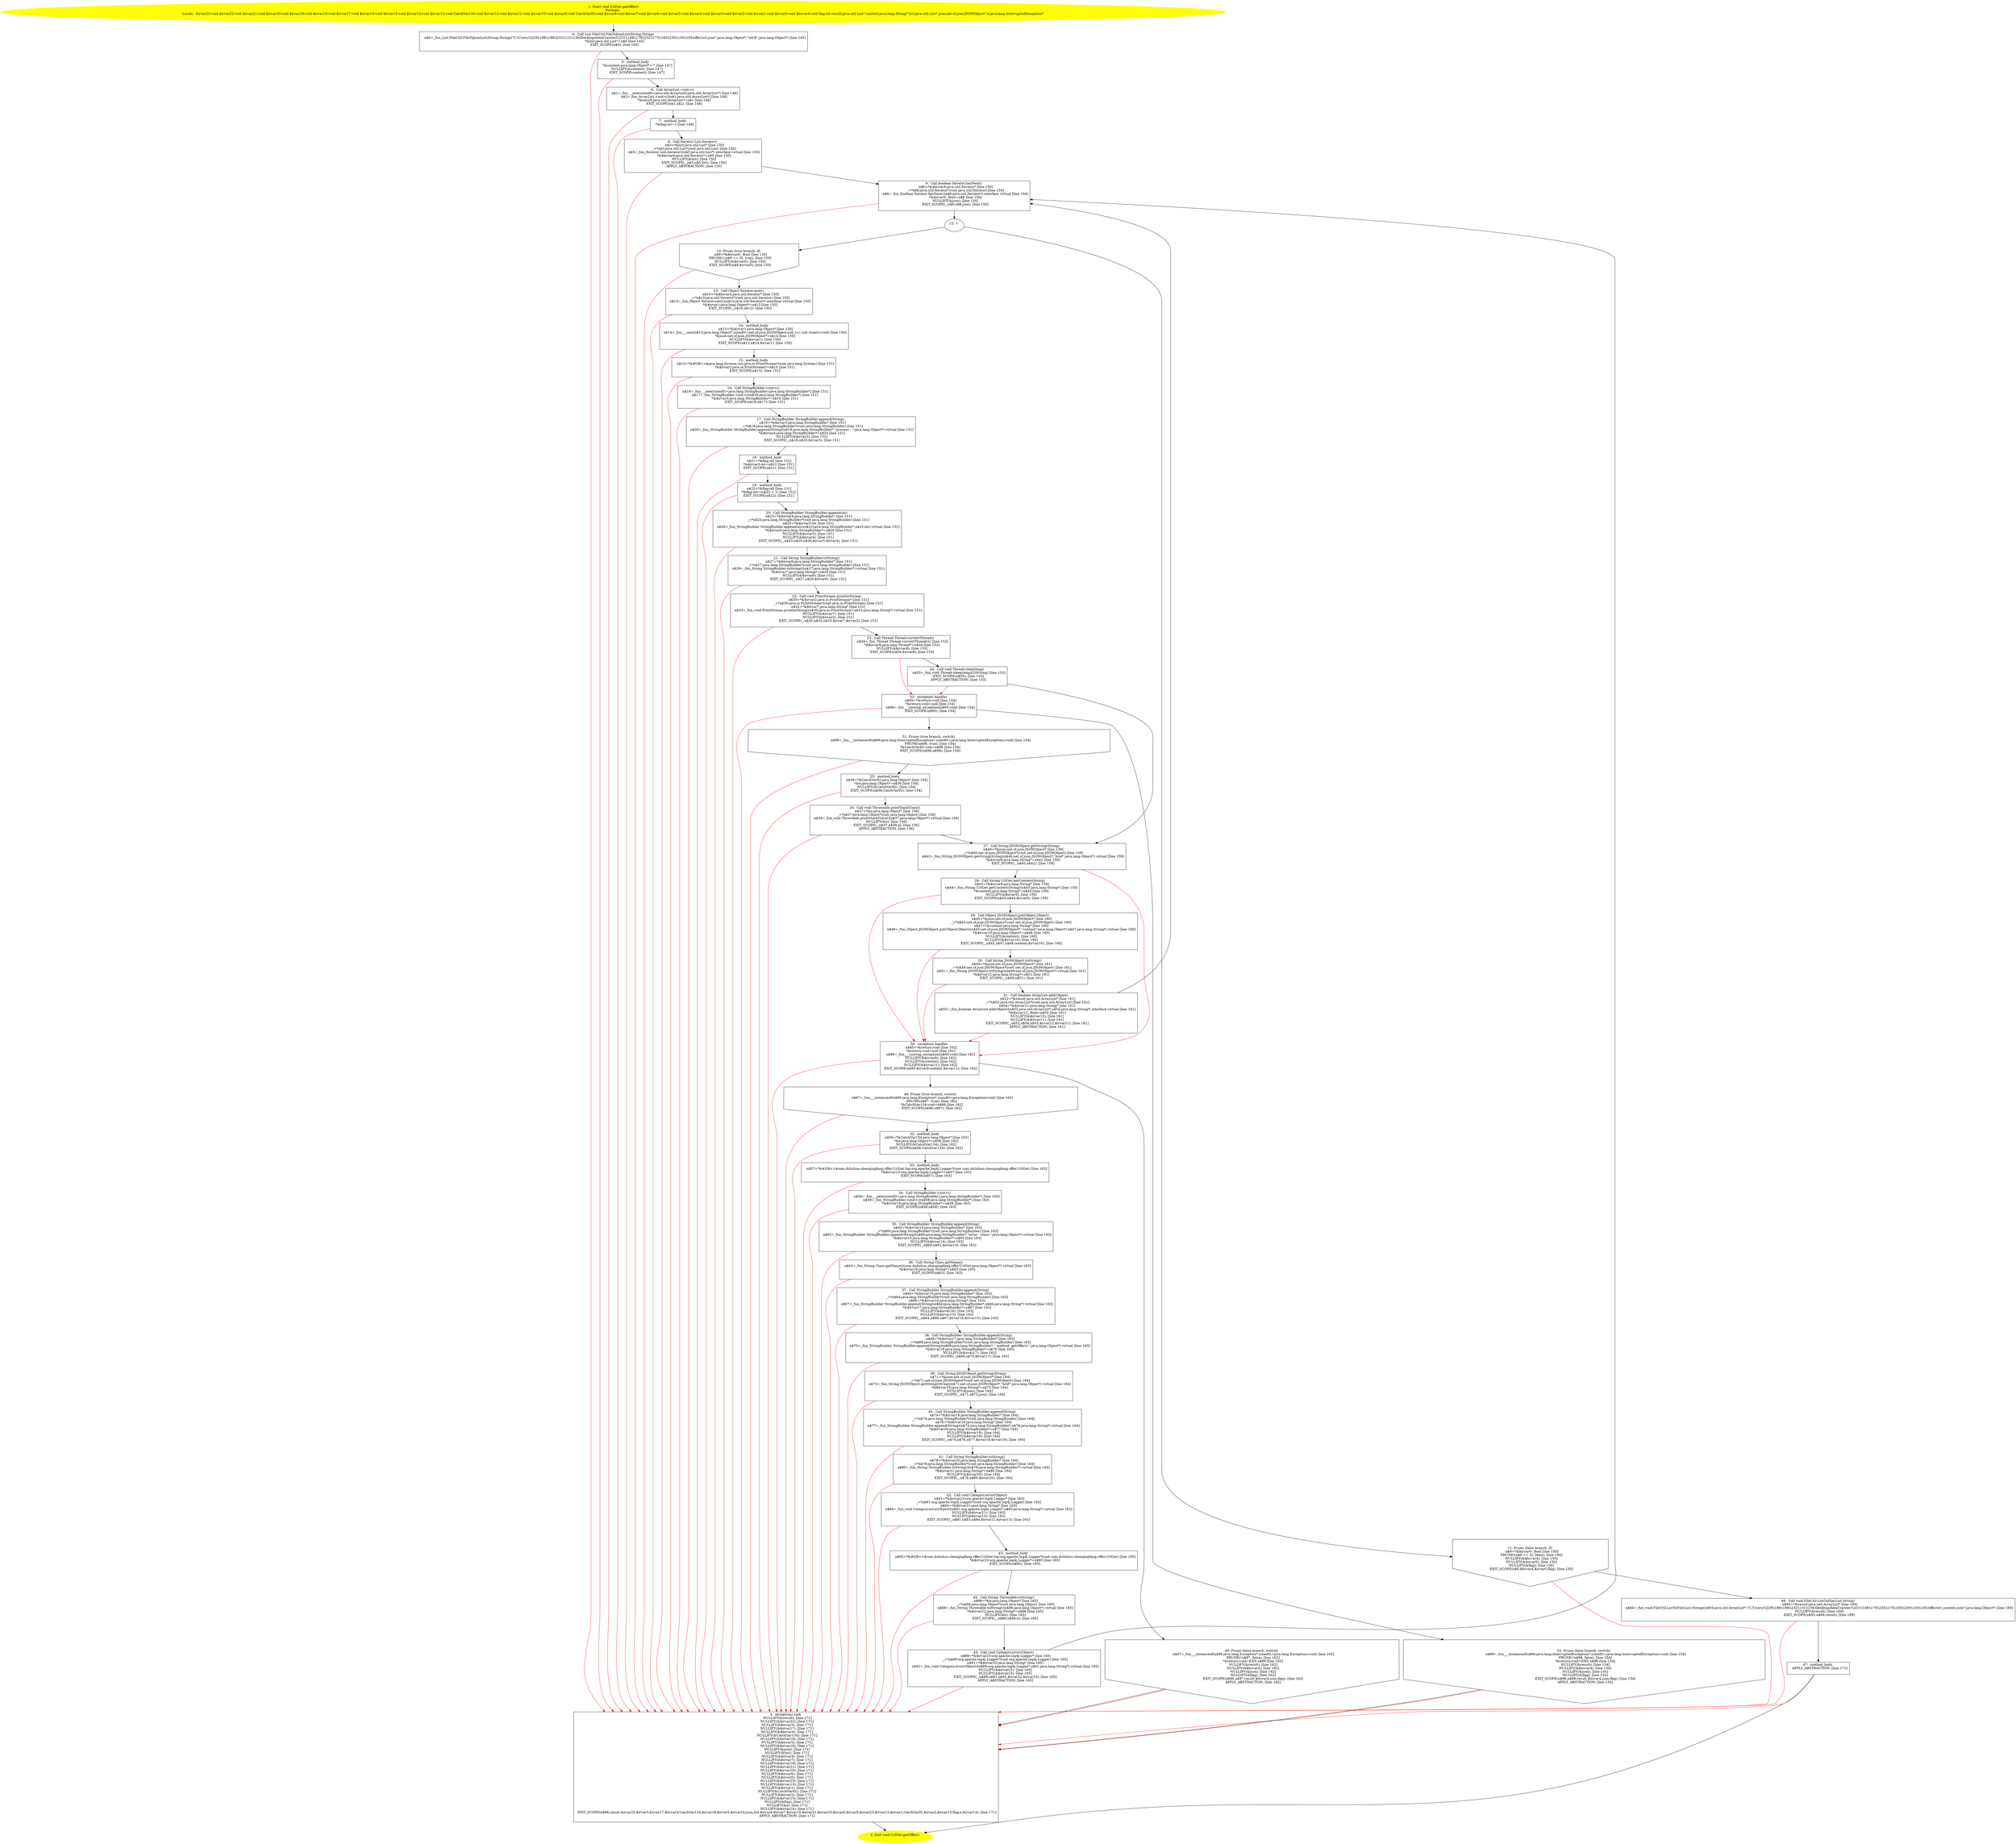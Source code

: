 /* @generated */
digraph cfg {
"com.dulishuo.shenqingfang.offer.UrlGet.getOffer():void.1b450d37883a9ac9b9ad3fd40643fa55_1" [label="1: Start void UrlGet.getOffer()\nFormals: \nLocals:  $irvar23:void $irvar22:void $irvar21:void $irvar20:void $irvar19:void $irvar18:void $irvar17:void $irvar16:void $irvar15:void $irvar14:void $irvar13:void CatchVar134:void $irvar12:void $irvar11:void $irvar10:void $irvar9:void CatchVar92:void $irvar8:void $irvar7:void $irvar6:void $irvar5:void $irvar4:void $irvar3:void $irvar2:void $irvar1:void $irvar0:void $bcvar4:void flag:int result:java.util.List* content:java.lang.String* list:java.util.List* json:net.sf.json.JSONObject* e:java.lang.InterruptedException* \n  " color=yellow style=filled]
	

	 "com.dulishuo.shenqingfang.offer.UrlGet.getOffer():void.1b450d37883a9ac9b9ad3fd40643fa55_1" -> "com.dulishuo.shenqingfang.offer.UrlGet.getOffer():void.1b450d37883a9ac9b9ad3fd40643fa55_4" ;
"com.dulishuo.shenqingfang.offer.UrlGet.getOffer():void.1b450d37883a9ac9b9ad3fd40643fa55_2" [label="2: Exit void UrlGet.getOffer() \n  " color=yellow style=filled]
	

"com.dulishuo.shenqingfang.offer.UrlGet.getOffer():void.1b450d37883a9ac9b9ad3fd40643fa55_3" [label="3:  exceptions sink \n   NULLIFY(&result); [line 171]\n  NULLIFY(&$irvar22); [line 171]\n  NULLIFY(&$irvar3); [line 171]\n  NULLIFY(&$irvar17); [line 171]\n  NULLIFY(&$bcvar4); [line 171]\n  NULLIFY(&CatchVar134); [line 171]\n  NULLIFY(&$irvar18); [line 171]\n  NULLIFY(&$irvar5); [line 171]\n  NULLIFY(&$irvar16); [line 171]\n  NULLIFY(&json); [line 171]\n  NULLIFY(&list); [line 171]\n  NULLIFY(&$irvar4); [line 171]\n  NULLIFY(&$irvar7); [line 171]\n  NULLIFY(&$irvar19); [line 171]\n  NULLIFY(&$irvar21); [line 171]\n  NULLIFY(&$irvar20); [line 171]\n  NULLIFY(&$irvar6); [line 171]\n  NULLIFY(&$irvar0); [line 171]\n  NULLIFY(&$irvar23); [line 171]\n  NULLIFY(&$irvar13); [line 171]\n  NULLIFY(&$irvar1); [line 171]\n  NULLIFY(&CatchVar92); [line 171]\n  NULLIFY(&$irvar2); [line 171]\n  NULLIFY(&$irvar15); [line 171]\n  NULLIFY(&flag); [line 171]\n  NULLIFY(&e); [line 171]\n  NULLIFY(&$irvar14); [line 171]\n  EXIT_SCOPE(n$96,result,$irvar22,$irvar3,$irvar17,$bcvar4,CatchVar134,$irvar18,$irvar5,$irvar16,json,list,$irvar4,$irvar7,$irvar19,$irvar21,$irvar20,$irvar6,$irvar0,$irvar23,$irvar13,$irvar1,CatchVar92,$irvar2,$irvar15,flag,e,$irvar14); [line 171]\n  APPLY_ABSTRACTION; [line 171]\n " shape="box"]
	

	 "com.dulishuo.shenqingfang.offer.UrlGet.getOffer():void.1b450d37883a9ac9b9ad3fd40643fa55_3" -> "com.dulishuo.shenqingfang.offer.UrlGet.getOffer():void.1b450d37883a9ac9b9ad3fd40643fa55_2" ;
"com.dulishuo.shenqingfang.offer.UrlGet.getOffer():void.1b450d37883a9ac9b9ad3fd40643fa55_4" [label="4:  Call List FileUtil.FileToJsonList(String,String) \n   n$0=_fun_List FileUtil.FileToJsonList(String,String)(\"C:/Users/\\\\229\\\\188\\\\186\\\\232\\\\131\\\\156/Desktop/dataCrawler/\\\\231\\\\148\\\\179\\\\232\\\\175\\\\183\\\\230\\\\150\\\\185/offer/url.json\":java.lang.Object*,\"utf-8\":java.lang.Object*) [line 145]\n  *&list:java.util.List*=n$0 [line 145]\n  EXIT_SCOPE(n$0); [line 145]\n " shape="box"]
	

	 "com.dulishuo.shenqingfang.offer.UrlGet.getOffer():void.1b450d37883a9ac9b9ad3fd40643fa55_4" -> "com.dulishuo.shenqingfang.offer.UrlGet.getOffer():void.1b450d37883a9ac9b9ad3fd40643fa55_5" ;
	 "com.dulishuo.shenqingfang.offer.UrlGet.getOffer():void.1b450d37883a9ac9b9ad3fd40643fa55_4" -> "com.dulishuo.shenqingfang.offer.UrlGet.getOffer():void.1b450d37883a9ac9b9ad3fd40643fa55_3" [color="red" ];
"com.dulishuo.shenqingfang.offer.UrlGet.getOffer():void.1b450d37883a9ac9b9ad3fd40643fa55_5" [label="5:  method_body \n   *&content:java.lang.Object*=\"\" [line 147]\n  NULLIFY(&content); [line 147]\n  EXIT_SCOPE(content); [line 147]\n " shape="box"]
	

	 "com.dulishuo.shenqingfang.offer.UrlGet.getOffer():void.1b450d37883a9ac9b9ad3fd40643fa55_5" -> "com.dulishuo.shenqingfang.offer.UrlGet.getOffer():void.1b450d37883a9ac9b9ad3fd40643fa55_6" ;
	 "com.dulishuo.shenqingfang.offer.UrlGet.getOffer():void.1b450d37883a9ac9b9ad3fd40643fa55_5" -> "com.dulishuo.shenqingfang.offer.UrlGet.getOffer():void.1b450d37883a9ac9b9ad3fd40643fa55_3" [color="red" ];
"com.dulishuo.shenqingfang.offer.UrlGet.getOffer():void.1b450d37883a9ac9b9ad3fd40643fa55_6" [label="6:  Call ArrayList.<init>() \n   n$1=_fun___new(sizeof(t=java.util.ArrayList):java.util.ArrayList*) [line 148]\n  n$2=_fun_ArrayList.<init>()(n$1:java.util.ArrayList*) [line 148]\n  *&result:java.util.ArrayList*=n$1 [line 148]\n  EXIT_SCOPE(n$1,n$2); [line 148]\n " shape="box"]
	

	 "com.dulishuo.shenqingfang.offer.UrlGet.getOffer():void.1b450d37883a9ac9b9ad3fd40643fa55_6" -> "com.dulishuo.shenqingfang.offer.UrlGet.getOffer():void.1b450d37883a9ac9b9ad3fd40643fa55_7" ;
	 "com.dulishuo.shenqingfang.offer.UrlGet.getOffer():void.1b450d37883a9ac9b9ad3fd40643fa55_6" -> "com.dulishuo.shenqingfang.offer.UrlGet.getOffer():void.1b450d37883a9ac9b9ad3fd40643fa55_3" [color="red" ];
"com.dulishuo.shenqingfang.offer.UrlGet.getOffer():void.1b450d37883a9ac9b9ad3fd40643fa55_7" [label="7:  method_body \n   *&flag:int=1 [line 149]\n " shape="box"]
	

	 "com.dulishuo.shenqingfang.offer.UrlGet.getOffer():void.1b450d37883a9ac9b9ad3fd40643fa55_7" -> "com.dulishuo.shenqingfang.offer.UrlGet.getOffer():void.1b450d37883a9ac9b9ad3fd40643fa55_8" ;
	 "com.dulishuo.shenqingfang.offer.UrlGet.getOffer():void.1b450d37883a9ac9b9ad3fd40643fa55_7" -> "com.dulishuo.shenqingfang.offer.UrlGet.getOffer():void.1b450d37883a9ac9b9ad3fd40643fa55_3" [color="red" ];
"com.dulishuo.shenqingfang.offer.UrlGet.getOffer():void.1b450d37883a9ac9b9ad3fd40643fa55_8" [label="8:  Call Iterator List.iterator() \n   n$3=*&list:java.util.List* [line 150]\n  _=*n$3:java.util.List*(root java.util.List) [line 150]\n  n$5=_fun_Iterator List.iterator()(n$3:java.util.List*) interface virtual [line 150]\n  *&$bcvar4:java.util.Iterator*=n$5 [line 150]\n  NULLIFY(&list); [line 150]\n  EXIT_SCOPE(_,n$3,n$5,list); [line 150]\n  APPLY_ABSTRACTION; [line 150]\n " shape="box"]
	

	 "com.dulishuo.shenqingfang.offer.UrlGet.getOffer():void.1b450d37883a9ac9b9ad3fd40643fa55_8" -> "com.dulishuo.shenqingfang.offer.UrlGet.getOffer():void.1b450d37883a9ac9b9ad3fd40643fa55_9" ;
	 "com.dulishuo.shenqingfang.offer.UrlGet.getOffer():void.1b450d37883a9ac9b9ad3fd40643fa55_8" -> "com.dulishuo.shenqingfang.offer.UrlGet.getOffer():void.1b450d37883a9ac9b9ad3fd40643fa55_3" [color="red" ];
"com.dulishuo.shenqingfang.offer.UrlGet.getOffer():void.1b450d37883a9ac9b9ad3fd40643fa55_9" [label="9:  Call boolean Iterator.hasNext() \n   n$6=*&$bcvar4:java.util.Iterator* [line 150]\n  _=*n$6:java.util.Iterator*(root java.util.Iterator) [line 150]\n  n$8=_fun_boolean Iterator.hasNext()(n$6:java.util.Iterator*) interface virtual [line 150]\n  *&$irvar0:_Bool=n$8 [line 150]\n  NULLIFY(&json); [line 150]\n  EXIT_SCOPE(_,n$6,n$8,json); [line 150]\n " shape="box"]
	

	 "com.dulishuo.shenqingfang.offer.UrlGet.getOffer():void.1b450d37883a9ac9b9ad3fd40643fa55_9" -> "com.dulishuo.shenqingfang.offer.UrlGet.getOffer():void.1b450d37883a9ac9b9ad3fd40643fa55_12" ;
	 "com.dulishuo.shenqingfang.offer.UrlGet.getOffer():void.1b450d37883a9ac9b9ad3fd40643fa55_9" -> "com.dulishuo.shenqingfang.offer.UrlGet.getOffer():void.1b450d37883a9ac9b9ad3fd40643fa55_3" [color="red" ];
"com.dulishuo.shenqingfang.offer.UrlGet.getOffer():void.1b450d37883a9ac9b9ad3fd40643fa55_10" [label="10: Prune (true branch, if) \n   n$9=*&$irvar0:_Bool [line 150]\n  PRUNE(!(n$9 == 0), true); [line 150]\n  NULLIFY(&$irvar0); [line 150]\n  EXIT_SCOPE(n$9,$irvar0); [line 150]\n " shape="invhouse"]
	

	 "com.dulishuo.shenqingfang.offer.UrlGet.getOffer():void.1b450d37883a9ac9b9ad3fd40643fa55_10" -> "com.dulishuo.shenqingfang.offer.UrlGet.getOffer():void.1b450d37883a9ac9b9ad3fd40643fa55_13" ;
	 "com.dulishuo.shenqingfang.offer.UrlGet.getOffer():void.1b450d37883a9ac9b9ad3fd40643fa55_10" -> "com.dulishuo.shenqingfang.offer.UrlGet.getOffer():void.1b450d37883a9ac9b9ad3fd40643fa55_3" [color="red" ];
"com.dulishuo.shenqingfang.offer.UrlGet.getOffer():void.1b450d37883a9ac9b9ad3fd40643fa55_11" [label="11: Prune (false branch, if) \n   n$9=*&$irvar0:_Bool [line 150]\n  PRUNE((n$9 == 0), false); [line 150]\n  NULLIFY(&$bcvar4); [line 150]\n  NULLIFY(&$irvar0); [line 150]\n  NULLIFY(&flag); [line 150]\n  EXIT_SCOPE(n$9,$bcvar4,$irvar0,flag); [line 150]\n " shape="invhouse"]
	

	 "com.dulishuo.shenqingfang.offer.UrlGet.getOffer():void.1b450d37883a9ac9b9ad3fd40643fa55_11" -> "com.dulishuo.shenqingfang.offer.UrlGet.getOffer():void.1b450d37883a9ac9b9ad3fd40643fa55_46" ;
	 "com.dulishuo.shenqingfang.offer.UrlGet.getOffer():void.1b450d37883a9ac9b9ad3fd40643fa55_11" -> "com.dulishuo.shenqingfang.offer.UrlGet.getOffer():void.1b450d37883a9ac9b9ad3fd40643fa55_3" [color="red" ];
"com.dulishuo.shenqingfang.offer.UrlGet.getOffer():void.1b450d37883a9ac9b9ad3fd40643fa55_12" [label="12: + \n  " ]
	

	 "com.dulishuo.shenqingfang.offer.UrlGet.getOffer():void.1b450d37883a9ac9b9ad3fd40643fa55_12" -> "com.dulishuo.shenqingfang.offer.UrlGet.getOffer():void.1b450d37883a9ac9b9ad3fd40643fa55_10" ;
	 "com.dulishuo.shenqingfang.offer.UrlGet.getOffer():void.1b450d37883a9ac9b9ad3fd40643fa55_12" -> "com.dulishuo.shenqingfang.offer.UrlGet.getOffer():void.1b450d37883a9ac9b9ad3fd40643fa55_11" ;
"com.dulishuo.shenqingfang.offer.UrlGet.getOffer():void.1b450d37883a9ac9b9ad3fd40643fa55_13" [label="13:  Call Object Iterator.next() \n   n$10=*&$bcvar4:java.util.Iterator* [line 150]\n  _=*n$10:java.util.Iterator*(root java.util.Iterator) [line 150]\n  n$12=_fun_Object Iterator.next()(n$10:java.util.Iterator*) interface virtual [line 150]\n  *&$irvar1:java.lang.Object*=n$12 [line 150]\n  EXIT_SCOPE(_,n$10,n$12); [line 150]\n " shape="box"]
	

	 "com.dulishuo.shenqingfang.offer.UrlGet.getOffer():void.1b450d37883a9ac9b9ad3fd40643fa55_13" -> "com.dulishuo.shenqingfang.offer.UrlGet.getOffer():void.1b450d37883a9ac9b9ad3fd40643fa55_14" ;
	 "com.dulishuo.shenqingfang.offer.UrlGet.getOffer():void.1b450d37883a9ac9b9ad3fd40643fa55_13" -> "com.dulishuo.shenqingfang.offer.UrlGet.getOffer():void.1b450d37883a9ac9b9ad3fd40643fa55_3" [color="red" ];
"com.dulishuo.shenqingfang.offer.UrlGet.getOffer():void.1b450d37883a9ac9b9ad3fd40643fa55_14" [label="14:  method_body \n   n$13=*&$irvar1:java.lang.Object* [line 150]\n  n$14=_fun___cast(n$13:java.lang.Object*,sizeof(t=net.sf.json.JSONObject;sub_t=( sub )(cast)):void) [line 150]\n  *&json:net.sf.json.JSONObject*=n$14 [line 150]\n  NULLIFY(&$irvar1); [line 150]\n  EXIT_SCOPE(n$13,n$14,$irvar1); [line 150]\n " shape="box"]
	

	 "com.dulishuo.shenqingfang.offer.UrlGet.getOffer():void.1b450d37883a9ac9b9ad3fd40643fa55_14" -> "com.dulishuo.shenqingfang.offer.UrlGet.getOffer():void.1b450d37883a9ac9b9ad3fd40643fa55_15" ;
	 "com.dulishuo.shenqingfang.offer.UrlGet.getOffer():void.1b450d37883a9ac9b9ad3fd40643fa55_14" -> "com.dulishuo.shenqingfang.offer.UrlGet.getOffer():void.1b450d37883a9ac9b9ad3fd40643fa55_3" [color="red" ];
"com.dulishuo.shenqingfang.offer.UrlGet.getOffer():void.1b450d37883a9ac9b9ad3fd40643fa55_15" [label="15:  method_body \n   n$15=*&#GB<>$java.lang.System.out:java.io.PrintStream*(root java.lang.System) [line 151]\n  *&$irvar2:java.io.PrintStream*=n$15 [line 151]\n  EXIT_SCOPE(n$15); [line 151]\n " shape="box"]
	

	 "com.dulishuo.shenqingfang.offer.UrlGet.getOffer():void.1b450d37883a9ac9b9ad3fd40643fa55_15" -> "com.dulishuo.shenqingfang.offer.UrlGet.getOffer():void.1b450d37883a9ac9b9ad3fd40643fa55_16" ;
	 "com.dulishuo.shenqingfang.offer.UrlGet.getOffer():void.1b450d37883a9ac9b9ad3fd40643fa55_15" -> "com.dulishuo.shenqingfang.offer.UrlGet.getOffer():void.1b450d37883a9ac9b9ad3fd40643fa55_3" [color="red" ];
"com.dulishuo.shenqingfang.offer.UrlGet.getOffer():void.1b450d37883a9ac9b9ad3fd40643fa55_16" [label="16:  Call StringBuilder.<init>() \n   n$16=_fun___new(sizeof(t=java.lang.StringBuilder):java.lang.StringBuilder*) [line 151]\n  n$17=_fun_StringBuilder.<init>()(n$16:java.lang.StringBuilder*) [line 151]\n  *&$irvar3:java.lang.StringBuilder*=n$16 [line 151]\n  EXIT_SCOPE(n$16,n$17); [line 151]\n " shape="box"]
	

	 "com.dulishuo.shenqingfang.offer.UrlGet.getOffer():void.1b450d37883a9ac9b9ad3fd40643fa55_16" -> "com.dulishuo.shenqingfang.offer.UrlGet.getOffer():void.1b450d37883a9ac9b9ad3fd40643fa55_17" ;
	 "com.dulishuo.shenqingfang.offer.UrlGet.getOffer():void.1b450d37883a9ac9b9ad3fd40643fa55_16" -> "com.dulishuo.shenqingfang.offer.UrlGet.getOffer():void.1b450d37883a9ac9b9ad3fd40643fa55_3" [color="red" ];
"com.dulishuo.shenqingfang.offer.UrlGet.getOffer():void.1b450d37883a9ac9b9ad3fd40643fa55_17" [label="17:  Call StringBuilder StringBuilder.append(String) \n   n$18=*&$irvar3:java.lang.StringBuilder* [line 151]\n  _=*n$18:java.lang.StringBuilder*(root java.lang.StringBuilder) [line 151]\n  n$20=_fun_StringBuilder StringBuilder.append(String)(n$18:java.lang.StringBuilder*,\"process : \":java.lang.Object*) virtual [line 151]\n  *&$irvar4:java.lang.StringBuilder*=n$20 [line 151]\n  NULLIFY(&$irvar3); [line 151]\n  EXIT_SCOPE(_,n$18,n$20,$irvar3); [line 151]\n " shape="box"]
	

	 "com.dulishuo.shenqingfang.offer.UrlGet.getOffer():void.1b450d37883a9ac9b9ad3fd40643fa55_17" -> "com.dulishuo.shenqingfang.offer.UrlGet.getOffer():void.1b450d37883a9ac9b9ad3fd40643fa55_18" ;
	 "com.dulishuo.shenqingfang.offer.UrlGet.getOffer():void.1b450d37883a9ac9b9ad3fd40643fa55_17" -> "com.dulishuo.shenqingfang.offer.UrlGet.getOffer():void.1b450d37883a9ac9b9ad3fd40643fa55_3" [color="red" ];
"com.dulishuo.shenqingfang.offer.UrlGet.getOffer():void.1b450d37883a9ac9b9ad3fd40643fa55_18" [label="18:  method_body \n   n$21=*&flag:int [line 151]\n  *&$irvar5:int=n$21 [line 151]\n  EXIT_SCOPE(n$21); [line 151]\n " shape="box"]
	

	 "com.dulishuo.shenqingfang.offer.UrlGet.getOffer():void.1b450d37883a9ac9b9ad3fd40643fa55_18" -> "com.dulishuo.shenqingfang.offer.UrlGet.getOffer():void.1b450d37883a9ac9b9ad3fd40643fa55_19" ;
	 "com.dulishuo.shenqingfang.offer.UrlGet.getOffer():void.1b450d37883a9ac9b9ad3fd40643fa55_18" -> "com.dulishuo.shenqingfang.offer.UrlGet.getOffer():void.1b450d37883a9ac9b9ad3fd40643fa55_3" [color="red" ];
"com.dulishuo.shenqingfang.offer.UrlGet.getOffer():void.1b450d37883a9ac9b9ad3fd40643fa55_19" [label="19:  method_body \n   n$22=*&flag:int [line 151]\n  *&flag:int=(n$22 + 1) [line 151]\n  EXIT_SCOPE(n$22); [line 151]\n " shape="box"]
	

	 "com.dulishuo.shenqingfang.offer.UrlGet.getOffer():void.1b450d37883a9ac9b9ad3fd40643fa55_19" -> "com.dulishuo.shenqingfang.offer.UrlGet.getOffer():void.1b450d37883a9ac9b9ad3fd40643fa55_20" ;
	 "com.dulishuo.shenqingfang.offer.UrlGet.getOffer():void.1b450d37883a9ac9b9ad3fd40643fa55_19" -> "com.dulishuo.shenqingfang.offer.UrlGet.getOffer():void.1b450d37883a9ac9b9ad3fd40643fa55_3" [color="red" ];
"com.dulishuo.shenqingfang.offer.UrlGet.getOffer():void.1b450d37883a9ac9b9ad3fd40643fa55_20" [label="20:  Call StringBuilder StringBuilder.append(int) \n   n$23=*&$irvar4:java.lang.StringBuilder* [line 151]\n  _=*n$23:java.lang.StringBuilder*(root java.lang.StringBuilder) [line 151]\n  n$25=*&$irvar5:int [line 151]\n  n$26=_fun_StringBuilder StringBuilder.append(int)(n$23:java.lang.StringBuilder*,n$25:int) virtual [line 151]\n  *&$irvar6:java.lang.StringBuilder*=n$26 [line 151]\n  NULLIFY(&$irvar5); [line 151]\n  NULLIFY(&$irvar4); [line 151]\n  EXIT_SCOPE(_,n$23,n$25,n$26,$irvar5,$irvar4); [line 151]\n " shape="box"]
	

	 "com.dulishuo.shenqingfang.offer.UrlGet.getOffer():void.1b450d37883a9ac9b9ad3fd40643fa55_20" -> "com.dulishuo.shenqingfang.offer.UrlGet.getOffer():void.1b450d37883a9ac9b9ad3fd40643fa55_21" ;
	 "com.dulishuo.shenqingfang.offer.UrlGet.getOffer():void.1b450d37883a9ac9b9ad3fd40643fa55_20" -> "com.dulishuo.shenqingfang.offer.UrlGet.getOffer():void.1b450d37883a9ac9b9ad3fd40643fa55_3" [color="red" ];
"com.dulishuo.shenqingfang.offer.UrlGet.getOffer():void.1b450d37883a9ac9b9ad3fd40643fa55_21" [label="21:  Call String StringBuilder.toString() \n   n$27=*&$irvar6:java.lang.StringBuilder* [line 151]\n  _=*n$27:java.lang.StringBuilder*(root java.lang.StringBuilder) [line 151]\n  n$29=_fun_String StringBuilder.toString()(n$27:java.lang.StringBuilder*) virtual [line 151]\n  *&$irvar7:java.lang.String*=n$29 [line 151]\n  NULLIFY(&$irvar6); [line 151]\n  EXIT_SCOPE(_,n$27,n$29,$irvar6); [line 151]\n " shape="box"]
	

	 "com.dulishuo.shenqingfang.offer.UrlGet.getOffer():void.1b450d37883a9ac9b9ad3fd40643fa55_21" -> "com.dulishuo.shenqingfang.offer.UrlGet.getOffer():void.1b450d37883a9ac9b9ad3fd40643fa55_22" ;
	 "com.dulishuo.shenqingfang.offer.UrlGet.getOffer():void.1b450d37883a9ac9b9ad3fd40643fa55_21" -> "com.dulishuo.shenqingfang.offer.UrlGet.getOffer():void.1b450d37883a9ac9b9ad3fd40643fa55_3" [color="red" ];
"com.dulishuo.shenqingfang.offer.UrlGet.getOffer():void.1b450d37883a9ac9b9ad3fd40643fa55_22" [label="22:  Call void PrintStream.println(String) \n   n$30=*&$irvar2:java.io.PrintStream* [line 151]\n  _=*n$30:java.io.PrintStream*(root java.io.PrintStream) [line 151]\n  n$32=*&$irvar7:java.lang.String* [line 151]\n  n$33=_fun_void PrintStream.println(String)(n$30:java.io.PrintStream*,n$32:java.lang.String*) virtual [line 151]\n  NULLIFY(&$irvar7); [line 151]\n  NULLIFY(&$irvar2); [line 151]\n  EXIT_SCOPE(_,n$30,n$32,n$33,$irvar7,$irvar2); [line 151]\n " shape="box"]
	

	 "com.dulishuo.shenqingfang.offer.UrlGet.getOffer():void.1b450d37883a9ac9b9ad3fd40643fa55_22" -> "com.dulishuo.shenqingfang.offer.UrlGet.getOffer():void.1b450d37883a9ac9b9ad3fd40643fa55_23" ;
	 "com.dulishuo.shenqingfang.offer.UrlGet.getOffer():void.1b450d37883a9ac9b9ad3fd40643fa55_22" -> "com.dulishuo.shenqingfang.offer.UrlGet.getOffer():void.1b450d37883a9ac9b9ad3fd40643fa55_3" [color="red" ];
"com.dulishuo.shenqingfang.offer.UrlGet.getOffer():void.1b450d37883a9ac9b9ad3fd40643fa55_23" [label="23:  Call Thread Thread.currentThread() \n   n$34=_fun_Thread Thread.currentThread()() [line 153]\n  *&$irvar8:java.lang.Thread*=n$34 [line 153]\n  NULLIFY(&$irvar8); [line 153]\n  EXIT_SCOPE(n$34,$irvar8); [line 153]\n " shape="box"]
	

	 "com.dulishuo.shenqingfang.offer.UrlGet.getOffer():void.1b450d37883a9ac9b9ad3fd40643fa55_23" -> "com.dulishuo.shenqingfang.offer.UrlGet.getOffer():void.1b450d37883a9ac9b9ad3fd40643fa55_24" ;
	 "com.dulishuo.shenqingfang.offer.UrlGet.getOffer():void.1b450d37883a9ac9b9ad3fd40643fa55_23" -> "com.dulishuo.shenqingfang.offer.UrlGet.getOffer():void.1b450d37883a9ac9b9ad3fd40643fa55_53" [color="red" ];
"com.dulishuo.shenqingfang.offer.UrlGet.getOffer():void.1b450d37883a9ac9b9ad3fd40643fa55_24" [label="24:  Call void Thread.sleep(long) \n   n$35=_fun_void Thread.sleep(long)(100:long) [line 153]\n  EXIT_SCOPE(n$35); [line 153]\n  APPLY_ABSTRACTION; [line 153]\n " shape="box"]
	

	 "com.dulishuo.shenqingfang.offer.UrlGet.getOffer():void.1b450d37883a9ac9b9ad3fd40643fa55_24" -> "com.dulishuo.shenqingfang.offer.UrlGet.getOffer():void.1b450d37883a9ac9b9ad3fd40643fa55_27" ;
	 "com.dulishuo.shenqingfang.offer.UrlGet.getOffer():void.1b450d37883a9ac9b9ad3fd40643fa55_24" -> "com.dulishuo.shenqingfang.offer.UrlGet.getOffer():void.1b450d37883a9ac9b9ad3fd40643fa55_53" [color="red" ];
"com.dulishuo.shenqingfang.offer.UrlGet.getOffer():void.1b450d37883a9ac9b9ad3fd40643fa55_25" [label="25:  method_body \n   n$36=*&CatchVar92:java.lang.Object* [line 154]\n  *&e:java.lang.Object*=n$36 [line 154]\n  NULLIFY(&CatchVar92); [line 154]\n  EXIT_SCOPE(n$36,CatchVar92); [line 154]\n " shape="box"]
	

	 "com.dulishuo.shenqingfang.offer.UrlGet.getOffer():void.1b450d37883a9ac9b9ad3fd40643fa55_25" -> "com.dulishuo.shenqingfang.offer.UrlGet.getOffer():void.1b450d37883a9ac9b9ad3fd40643fa55_26" ;
	 "com.dulishuo.shenqingfang.offer.UrlGet.getOffer():void.1b450d37883a9ac9b9ad3fd40643fa55_25" -> "com.dulishuo.shenqingfang.offer.UrlGet.getOffer():void.1b450d37883a9ac9b9ad3fd40643fa55_3" [color="red" ];
"com.dulishuo.shenqingfang.offer.UrlGet.getOffer():void.1b450d37883a9ac9b9ad3fd40643fa55_26" [label="26:  Call void Throwable.printStackTrace() \n   n$37=*&e:java.lang.Object* [line 156]\n  _=*n$37:java.lang.Object*(root java.lang.Object) [line 156]\n  n$39=_fun_void Throwable.printStackTrace()(n$37:java.lang.Object*) virtual [line 156]\n  NULLIFY(&e); [line 156]\n  EXIT_SCOPE(_,n$37,n$39,e); [line 156]\n  APPLY_ABSTRACTION; [line 156]\n " shape="box"]
	

	 "com.dulishuo.shenqingfang.offer.UrlGet.getOffer():void.1b450d37883a9ac9b9ad3fd40643fa55_26" -> "com.dulishuo.shenqingfang.offer.UrlGet.getOffer():void.1b450d37883a9ac9b9ad3fd40643fa55_27" ;
	 "com.dulishuo.shenqingfang.offer.UrlGet.getOffer():void.1b450d37883a9ac9b9ad3fd40643fa55_26" -> "com.dulishuo.shenqingfang.offer.UrlGet.getOffer():void.1b450d37883a9ac9b9ad3fd40643fa55_3" [color="red" ];
"com.dulishuo.shenqingfang.offer.UrlGet.getOffer():void.1b450d37883a9ac9b9ad3fd40643fa55_27" [label="27:  Call String JSONObject.getString(String) \n   n$40=*&json:net.sf.json.JSONObject* [line 159]\n  _=*n$40:net.sf.json.JSONObject*(root net.sf.json.JSONObject) [line 159]\n  n$42=_fun_String JSONObject.getString(String)(n$40:net.sf.json.JSONObject*,\"href\":java.lang.Object*) virtual [line 159]\n  *&$irvar9:java.lang.String*=n$42 [line 159]\n  EXIT_SCOPE(_,n$40,n$42); [line 159]\n " shape="box"]
	

	 "com.dulishuo.shenqingfang.offer.UrlGet.getOffer():void.1b450d37883a9ac9b9ad3fd40643fa55_27" -> "com.dulishuo.shenqingfang.offer.UrlGet.getOffer():void.1b450d37883a9ac9b9ad3fd40643fa55_28" ;
	 "com.dulishuo.shenqingfang.offer.UrlGet.getOffer():void.1b450d37883a9ac9b9ad3fd40643fa55_27" -> "com.dulishuo.shenqingfang.offer.UrlGet.getOffer():void.1b450d37883a9ac9b9ad3fd40643fa55_50" [color="red" ];
"com.dulishuo.shenqingfang.offer.UrlGet.getOffer():void.1b450d37883a9ac9b9ad3fd40643fa55_28" [label="28:  Call String UrlGet.getContent(String) \n   n$43=*&$irvar9:java.lang.String* [line 159]\n  n$44=_fun_String UrlGet.getContent(String)(n$43:java.lang.String*) [line 159]\n  *&content:java.lang.String*=n$44 [line 159]\n  NULLIFY(&$irvar9); [line 159]\n  EXIT_SCOPE(n$43,n$44,$irvar9); [line 159]\n " shape="box"]
	

	 "com.dulishuo.shenqingfang.offer.UrlGet.getOffer():void.1b450d37883a9ac9b9ad3fd40643fa55_28" -> "com.dulishuo.shenqingfang.offer.UrlGet.getOffer():void.1b450d37883a9ac9b9ad3fd40643fa55_29" ;
	 "com.dulishuo.shenqingfang.offer.UrlGet.getOffer():void.1b450d37883a9ac9b9ad3fd40643fa55_28" -> "com.dulishuo.shenqingfang.offer.UrlGet.getOffer():void.1b450d37883a9ac9b9ad3fd40643fa55_50" [color="red" ];
"com.dulishuo.shenqingfang.offer.UrlGet.getOffer():void.1b450d37883a9ac9b9ad3fd40643fa55_29" [label="29:  Call Object JSONObject.put(Object,Object) \n   n$45=*&json:net.sf.json.JSONObject* [line 160]\n  _=*n$45:net.sf.json.JSONObject*(root net.sf.json.JSONObject) [line 160]\n  n$47=*&content:java.lang.String* [line 160]\n  n$48=_fun_Object JSONObject.put(Object,Object)(n$45:net.sf.json.JSONObject*,\"content\":java.lang.Object*,n$47:java.lang.String*) virtual [line 160]\n  *&$irvar10:java.lang.Object*=n$48 [line 160]\n  NULLIFY(&content); [line 160]\n  NULLIFY(&$irvar10); [line 160]\n  EXIT_SCOPE(_,n$45,n$47,n$48,content,$irvar10); [line 160]\n " shape="box"]
	

	 "com.dulishuo.shenqingfang.offer.UrlGet.getOffer():void.1b450d37883a9ac9b9ad3fd40643fa55_29" -> "com.dulishuo.shenqingfang.offer.UrlGet.getOffer():void.1b450d37883a9ac9b9ad3fd40643fa55_30" ;
	 "com.dulishuo.shenqingfang.offer.UrlGet.getOffer():void.1b450d37883a9ac9b9ad3fd40643fa55_29" -> "com.dulishuo.shenqingfang.offer.UrlGet.getOffer():void.1b450d37883a9ac9b9ad3fd40643fa55_50" [color="red" ];
"com.dulishuo.shenqingfang.offer.UrlGet.getOffer():void.1b450d37883a9ac9b9ad3fd40643fa55_30" [label="30:  Call String JSONObject.toString() \n   n$49=*&json:net.sf.json.JSONObject* [line 161]\n  _=*n$49:net.sf.json.JSONObject*(root net.sf.json.JSONObject) [line 161]\n  n$51=_fun_String JSONObject.toString()(n$49:net.sf.json.JSONObject*) virtual [line 161]\n  *&$irvar11:java.lang.String*=n$51 [line 161]\n  EXIT_SCOPE(_,n$49,n$51); [line 161]\n " shape="box"]
	

	 "com.dulishuo.shenqingfang.offer.UrlGet.getOffer():void.1b450d37883a9ac9b9ad3fd40643fa55_30" -> "com.dulishuo.shenqingfang.offer.UrlGet.getOffer():void.1b450d37883a9ac9b9ad3fd40643fa55_31" ;
	 "com.dulishuo.shenqingfang.offer.UrlGet.getOffer():void.1b450d37883a9ac9b9ad3fd40643fa55_30" -> "com.dulishuo.shenqingfang.offer.UrlGet.getOffer():void.1b450d37883a9ac9b9ad3fd40643fa55_50" [color="red" ];
"com.dulishuo.shenqingfang.offer.UrlGet.getOffer():void.1b450d37883a9ac9b9ad3fd40643fa55_31" [label="31:  Call boolean ArrayList.add(Object) \n   n$52=*&result:java.util.ArrayList* [line 161]\n  _=*n$52:java.util.ArrayList*(root java.util.ArrayList) [line 161]\n  n$54=*&$irvar11:java.lang.String* [line 161]\n  n$55=_fun_boolean ArrayList.add(Object)(n$52:java.util.ArrayList*,n$54:java.lang.String*) interface virtual [line 161]\n  *&$irvar12:_Bool=n$55 [line 161]\n  NULLIFY(&$irvar12); [line 161]\n  NULLIFY(&$irvar11); [line 161]\n  EXIT_SCOPE(_,n$52,n$54,n$55,$irvar12,$irvar11); [line 161]\n  APPLY_ABSTRACTION; [line 161]\n " shape="box"]
	

	 "com.dulishuo.shenqingfang.offer.UrlGet.getOffer():void.1b450d37883a9ac9b9ad3fd40643fa55_31" -> "com.dulishuo.shenqingfang.offer.UrlGet.getOffer():void.1b450d37883a9ac9b9ad3fd40643fa55_9" ;
	 "com.dulishuo.shenqingfang.offer.UrlGet.getOffer():void.1b450d37883a9ac9b9ad3fd40643fa55_31" -> "com.dulishuo.shenqingfang.offer.UrlGet.getOffer():void.1b450d37883a9ac9b9ad3fd40643fa55_50" [color="red" ];
"com.dulishuo.shenqingfang.offer.UrlGet.getOffer():void.1b450d37883a9ac9b9ad3fd40643fa55_32" [label="32:  method_body \n   n$56=*&CatchVar134:java.lang.Object* [line 162]\n  *&e:java.lang.Object*=n$56 [line 162]\n  NULLIFY(&CatchVar134); [line 162]\n  EXIT_SCOPE(n$56,CatchVar134); [line 162]\n " shape="box"]
	

	 "com.dulishuo.shenqingfang.offer.UrlGet.getOffer():void.1b450d37883a9ac9b9ad3fd40643fa55_32" -> "com.dulishuo.shenqingfang.offer.UrlGet.getOffer():void.1b450d37883a9ac9b9ad3fd40643fa55_33" ;
	 "com.dulishuo.shenqingfang.offer.UrlGet.getOffer():void.1b450d37883a9ac9b9ad3fd40643fa55_32" -> "com.dulishuo.shenqingfang.offer.UrlGet.getOffer():void.1b450d37883a9ac9b9ad3fd40643fa55_3" [color="red" ];
"com.dulishuo.shenqingfang.offer.UrlGet.getOffer():void.1b450d37883a9ac9b9ad3fd40643fa55_33" [label="33:  method_body \n   n$57=*&#GB<>$com.dulishuo.shenqingfang.offer.UrlGet.log:org.apache.log4j.Logger*(root com.dulishuo.shenqingfang.offer.UrlGet) [line 163]\n  *&$irvar13:org.apache.log4j.Logger*=n$57 [line 163]\n  EXIT_SCOPE(n$57); [line 163]\n " shape="box"]
	

	 "com.dulishuo.shenqingfang.offer.UrlGet.getOffer():void.1b450d37883a9ac9b9ad3fd40643fa55_33" -> "com.dulishuo.shenqingfang.offer.UrlGet.getOffer():void.1b450d37883a9ac9b9ad3fd40643fa55_34" ;
	 "com.dulishuo.shenqingfang.offer.UrlGet.getOffer():void.1b450d37883a9ac9b9ad3fd40643fa55_33" -> "com.dulishuo.shenqingfang.offer.UrlGet.getOffer():void.1b450d37883a9ac9b9ad3fd40643fa55_3" [color="red" ];
"com.dulishuo.shenqingfang.offer.UrlGet.getOffer():void.1b450d37883a9ac9b9ad3fd40643fa55_34" [label="34:  Call StringBuilder.<init>() \n   n$58=_fun___new(sizeof(t=java.lang.StringBuilder):java.lang.StringBuilder*) [line 163]\n  n$59=_fun_StringBuilder.<init>()(n$58:java.lang.StringBuilder*) [line 163]\n  *&$irvar14:java.lang.StringBuilder*=n$58 [line 163]\n  EXIT_SCOPE(n$58,n$59); [line 163]\n " shape="box"]
	

	 "com.dulishuo.shenqingfang.offer.UrlGet.getOffer():void.1b450d37883a9ac9b9ad3fd40643fa55_34" -> "com.dulishuo.shenqingfang.offer.UrlGet.getOffer():void.1b450d37883a9ac9b9ad3fd40643fa55_35" ;
	 "com.dulishuo.shenqingfang.offer.UrlGet.getOffer():void.1b450d37883a9ac9b9ad3fd40643fa55_34" -> "com.dulishuo.shenqingfang.offer.UrlGet.getOffer():void.1b450d37883a9ac9b9ad3fd40643fa55_3" [color="red" ];
"com.dulishuo.shenqingfang.offer.UrlGet.getOffer():void.1b450d37883a9ac9b9ad3fd40643fa55_35" [label="35:  Call StringBuilder StringBuilder.append(String) \n   n$60=*&$irvar14:java.lang.StringBuilder* [line 163]\n  _=*n$60:java.lang.StringBuilder*(root java.lang.StringBuilder) [line 163]\n  n$62=_fun_StringBuilder StringBuilder.append(String)(n$60:java.lang.StringBuilder*,\"error - class:\":java.lang.Object*) virtual [line 163]\n  *&$irvar15:java.lang.StringBuilder*=n$62 [line 163]\n  NULLIFY(&$irvar14); [line 163]\n  EXIT_SCOPE(_,n$60,n$62,$irvar14); [line 163]\n " shape="box"]
	

	 "com.dulishuo.shenqingfang.offer.UrlGet.getOffer():void.1b450d37883a9ac9b9ad3fd40643fa55_35" -> "com.dulishuo.shenqingfang.offer.UrlGet.getOffer():void.1b450d37883a9ac9b9ad3fd40643fa55_36" ;
	 "com.dulishuo.shenqingfang.offer.UrlGet.getOffer():void.1b450d37883a9ac9b9ad3fd40643fa55_35" -> "com.dulishuo.shenqingfang.offer.UrlGet.getOffer():void.1b450d37883a9ac9b9ad3fd40643fa55_3" [color="red" ];
"com.dulishuo.shenqingfang.offer.UrlGet.getOffer():void.1b450d37883a9ac9b9ad3fd40643fa55_36" [label="36:  Call String Class.getName() \n   n$63=_fun_String Class.getName()(com.dulishuo.shenqingfang.offer.UrlGet:java.lang.Object*) virtual [line 163]\n  *&$irvar16:java.lang.String*=n$63 [line 163]\n  EXIT_SCOPE(n$63); [line 163]\n " shape="box"]
	

	 "com.dulishuo.shenqingfang.offer.UrlGet.getOffer():void.1b450d37883a9ac9b9ad3fd40643fa55_36" -> "com.dulishuo.shenqingfang.offer.UrlGet.getOffer():void.1b450d37883a9ac9b9ad3fd40643fa55_37" ;
	 "com.dulishuo.shenqingfang.offer.UrlGet.getOffer():void.1b450d37883a9ac9b9ad3fd40643fa55_36" -> "com.dulishuo.shenqingfang.offer.UrlGet.getOffer():void.1b450d37883a9ac9b9ad3fd40643fa55_3" [color="red" ];
"com.dulishuo.shenqingfang.offer.UrlGet.getOffer():void.1b450d37883a9ac9b9ad3fd40643fa55_37" [label="37:  Call StringBuilder StringBuilder.append(String) \n   n$64=*&$irvar15:java.lang.StringBuilder* [line 163]\n  _=*n$64:java.lang.StringBuilder*(root java.lang.StringBuilder) [line 163]\n  n$66=*&$irvar16:java.lang.String* [line 163]\n  n$67=_fun_StringBuilder StringBuilder.append(String)(n$64:java.lang.StringBuilder*,n$66:java.lang.String*) virtual [line 163]\n  *&$irvar17:java.lang.StringBuilder*=n$67 [line 163]\n  NULLIFY(&$irvar16); [line 163]\n  NULLIFY(&$irvar15); [line 163]\n  EXIT_SCOPE(_,n$64,n$66,n$67,$irvar16,$irvar15); [line 163]\n " shape="box"]
	

	 "com.dulishuo.shenqingfang.offer.UrlGet.getOffer():void.1b450d37883a9ac9b9ad3fd40643fa55_37" -> "com.dulishuo.shenqingfang.offer.UrlGet.getOffer():void.1b450d37883a9ac9b9ad3fd40643fa55_38" ;
	 "com.dulishuo.shenqingfang.offer.UrlGet.getOffer():void.1b450d37883a9ac9b9ad3fd40643fa55_37" -> "com.dulishuo.shenqingfang.offer.UrlGet.getOffer():void.1b450d37883a9ac9b9ad3fd40643fa55_3" [color="red" ];
"com.dulishuo.shenqingfang.offer.UrlGet.getOffer():void.1b450d37883a9ac9b9ad3fd40643fa55_38" [label="38:  Call StringBuilder StringBuilder.append(String) \n   n$68=*&$irvar17:java.lang.StringBuilder* [line 163]\n  _=*n$68:java.lang.StringBuilder*(root java.lang.StringBuilder) [line 163]\n  n$70=_fun_StringBuilder StringBuilder.append(String)(n$68:java.lang.StringBuilder*,\" method- getOffer():\":java.lang.Object*) virtual [line 163]\n  *&$irvar18:java.lang.StringBuilder*=n$70 [line 163]\n  NULLIFY(&$irvar17); [line 163]\n  EXIT_SCOPE(_,n$68,n$70,$irvar17); [line 163]\n " shape="box"]
	

	 "com.dulishuo.shenqingfang.offer.UrlGet.getOffer():void.1b450d37883a9ac9b9ad3fd40643fa55_38" -> "com.dulishuo.shenqingfang.offer.UrlGet.getOffer():void.1b450d37883a9ac9b9ad3fd40643fa55_39" ;
	 "com.dulishuo.shenqingfang.offer.UrlGet.getOffer():void.1b450d37883a9ac9b9ad3fd40643fa55_38" -> "com.dulishuo.shenqingfang.offer.UrlGet.getOffer():void.1b450d37883a9ac9b9ad3fd40643fa55_3" [color="red" ];
"com.dulishuo.shenqingfang.offer.UrlGet.getOffer():void.1b450d37883a9ac9b9ad3fd40643fa55_39" [label="39:  Call String JSONObject.getString(String) \n   n$71=*&json:net.sf.json.JSONObject* [line 164]\n  _=*n$71:net.sf.json.JSONObject*(root net.sf.json.JSONObject) [line 164]\n  n$73=_fun_String JSONObject.getString(String)(n$71:net.sf.json.JSONObject*,\"href\":java.lang.Object*) virtual [line 164]\n  *&$irvar19:java.lang.String*=n$73 [line 164]\n  NULLIFY(&json); [line 164]\n  EXIT_SCOPE(_,n$71,n$73,json); [line 164]\n " shape="box"]
	

	 "com.dulishuo.shenqingfang.offer.UrlGet.getOffer():void.1b450d37883a9ac9b9ad3fd40643fa55_39" -> "com.dulishuo.shenqingfang.offer.UrlGet.getOffer():void.1b450d37883a9ac9b9ad3fd40643fa55_40" ;
	 "com.dulishuo.shenqingfang.offer.UrlGet.getOffer():void.1b450d37883a9ac9b9ad3fd40643fa55_39" -> "com.dulishuo.shenqingfang.offer.UrlGet.getOffer():void.1b450d37883a9ac9b9ad3fd40643fa55_3" [color="red" ];
"com.dulishuo.shenqingfang.offer.UrlGet.getOffer():void.1b450d37883a9ac9b9ad3fd40643fa55_40" [label="40:  Call StringBuilder StringBuilder.append(String) \n   n$74=*&$irvar18:java.lang.StringBuilder* [line 164]\n  _=*n$74:java.lang.StringBuilder*(root java.lang.StringBuilder) [line 164]\n  n$76=*&$irvar19:java.lang.String* [line 164]\n  n$77=_fun_StringBuilder StringBuilder.append(String)(n$74:java.lang.StringBuilder*,n$76:java.lang.String*) virtual [line 164]\n  *&$irvar20:java.lang.StringBuilder*=n$77 [line 164]\n  NULLIFY(&$irvar18); [line 164]\n  NULLIFY(&$irvar19); [line 164]\n  EXIT_SCOPE(_,n$74,n$76,n$77,$irvar18,$irvar19); [line 164]\n " shape="box"]
	

	 "com.dulishuo.shenqingfang.offer.UrlGet.getOffer():void.1b450d37883a9ac9b9ad3fd40643fa55_40" -> "com.dulishuo.shenqingfang.offer.UrlGet.getOffer():void.1b450d37883a9ac9b9ad3fd40643fa55_41" ;
	 "com.dulishuo.shenqingfang.offer.UrlGet.getOffer():void.1b450d37883a9ac9b9ad3fd40643fa55_40" -> "com.dulishuo.shenqingfang.offer.UrlGet.getOffer():void.1b450d37883a9ac9b9ad3fd40643fa55_3" [color="red" ];
"com.dulishuo.shenqingfang.offer.UrlGet.getOffer():void.1b450d37883a9ac9b9ad3fd40643fa55_41" [label="41:  Call String StringBuilder.toString() \n   n$78=*&$irvar20:java.lang.StringBuilder* [line 164]\n  _=*n$78:java.lang.StringBuilder*(root java.lang.StringBuilder) [line 164]\n  n$80=_fun_String StringBuilder.toString()(n$78:java.lang.StringBuilder*) virtual [line 164]\n  *&$irvar21:java.lang.String*=n$80 [line 164]\n  NULLIFY(&$irvar20); [line 164]\n  EXIT_SCOPE(_,n$78,n$80,$irvar20); [line 164]\n " shape="box"]
	

	 "com.dulishuo.shenqingfang.offer.UrlGet.getOffer():void.1b450d37883a9ac9b9ad3fd40643fa55_41" -> "com.dulishuo.shenqingfang.offer.UrlGet.getOffer():void.1b450d37883a9ac9b9ad3fd40643fa55_42" ;
	 "com.dulishuo.shenqingfang.offer.UrlGet.getOffer():void.1b450d37883a9ac9b9ad3fd40643fa55_41" -> "com.dulishuo.shenqingfang.offer.UrlGet.getOffer():void.1b450d37883a9ac9b9ad3fd40643fa55_3" [color="red" ];
"com.dulishuo.shenqingfang.offer.UrlGet.getOffer():void.1b450d37883a9ac9b9ad3fd40643fa55_42" [label="42:  Call void Category.error(Object) \n   n$81=*&$irvar13:org.apache.log4j.Logger* [line 163]\n  _=*n$81:org.apache.log4j.Logger*(root org.apache.log4j.Logger) [line 163]\n  n$83=*&$irvar21:java.lang.String* [line 163]\n  n$84=_fun_void Category.error(Object)(n$81:org.apache.log4j.Logger*,n$83:java.lang.String*) virtual [line 163]\n  NULLIFY(&$irvar21); [line 163]\n  NULLIFY(&$irvar13); [line 163]\n  EXIT_SCOPE(_,n$81,n$83,n$84,$irvar21,$irvar13); [line 163]\n " shape="box"]
	

	 "com.dulishuo.shenqingfang.offer.UrlGet.getOffer():void.1b450d37883a9ac9b9ad3fd40643fa55_42" -> "com.dulishuo.shenqingfang.offer.UrlGet.getOffer():void.1b450d37883a9ac9b9ad3fd40643fa55_43" ;
	 "com.dulishuo.shenqingfang.offer.UrlGet.getOffer():void.1b450d37883a9ac9b9ad3fd40643fa55_42" -> "com.dulishuo.shenqingfang.offer.UrlGet.getOffer():void.1b450d37883a9ac9b9ad3fd40643fa55_3" [color="red" ];
"com.dulishuo.shenqingfang.offer.UrlGet.getOffer():void.1b450d37883a9ac9b9ad3fd40643fa55_43" [label="43:  method_body \n   n$85=*&#GB<>$com.dulishuo.shenqingfang.offer.UrlGet.log:org.apache.log4j.Logger*(root com.dulishuo.shenqingfang.offer.UrlGet) [line 165]\n  *&$irvar23:org.apache.log4j.Logger*=n$85 [line 165]\n  EXIT_SCOPE(n$85); [line 165]\n " shape="box"]
	

	 "com.dulishuo.shenqingfang.offer.UrlGet.getOffer():void.1b450d37883a9ac9b9ad3fd40643fa55_43" -> "com.dulishuo.shenqingfang.offer.UrlGet.getOffer():void.1b450d37883a9ac9b9ad3fd40643fa55_44" ;
	 "com.dulishuo.shenqingfang.offer.UrlGet.getOffer():void.1b450d37883a9ac9b9ad3fd40643fa55_43" -> "com.dulishuo.shenqingfang.offer.UrlGet.getOffer():void.1b450d37883a9ac9b9ad3fd40643fa55_3" [color="red" ];
"com.dulishuo.shenqingfang.offer.UrlGet.getOffer():void.1b450d37883a9ac9b9ad3fd40643fa55_44" [label="44:  Call String Throwable.toString() \n   n$86=*&e:java.lang.Object* [line 165]\n  _=*n$86:java.lang.Object*(root java.lang.Object) [line 165]\n  n$88=_fun_String Throwable.toString()(n$86:java.lang.Object*) virtual [line 165]\n  *&$irvar22:java.lang.String*=n$88 [line 165]\n  NULLIFY(&e); [line 165]\n  EXIT_SCOPE(_,n$86,n$88,e); [line 165]\n " shape="box"]
	

	 "com.dulishuo.shenqingfang.offer.UrlGet.getOffer():void.1b450d37883a9ac9b9ad3fd40643fa55_44" -> "com.dulishuo.shenqingfang.offer.UrlGet.getOffer():void.1b450d37883a9ac9b9ad3fd40643fa55_45" ;
	 "com.dulishuo.shenqingfang.offer.UrlGet.getOffer():void.1b450d37883a9ac9b9ad3fd40643fa55_44" -> "com.dulishuo.shenqingfang.offer.UrlGet.getOffer():void.1b450d37883a9ac9b9ad3fd40643fa55_3" [color="red" ];
"com.dulishuo.shenqingfang.offer.UrlGet.getOffer():void.1b450d37883a9ac9b9ad3fd40643fa55_45" [label="45:  Call void Category.error(Object) \n   n$89=*&$irvar23:org.apache.log4j.Logger* [line 165]\n  _=*n$89:org.apache.log4j.Logger*(root org.apache.log4j.Logger) [line 165]\n  n$91=*&$irvar22:java.lang.String* [line 165]\n  n$92=_fun_void Category.error(Object)(n$89:org.apache.log4j.Logger*,n$91:java.lang.String*) virtual [line 165]\n  NULLIFY(&$irvar22); [line 165]\n  NULLIFY(&$irvar23); [line 165]\n  EXIT_SCOPE(_,n$89,n$91,n$92,$irvar22,$irvar23); [line 165]\n  APPLY_ABSTRACTION; [line 165]\n " shape="box"]
	

	 "com.dulishuo.shenqingfang.offer.UrlGet.getOffer():void.1b450d37883a9ac9b9ad3fd40643fa55_45" -> "com.dulishuo.shenqingfang.offer.UrlGet.getOffer():void.1b450d37883a9ac9b9ad3fd40643fa55_9" ;
	 "com.dulishuo.shenqingfang.offer.UrlGet.getOffer():void.1b450d37883a9ac9b9ad3fd40643fa55_45" -> "com.dulishuo.shenqingfang.offer.UrlGet.getOffer():void.1b450d37883a9ac9b9ad3fd40643fa55_3" [color="red" ];
"com.dulishuo.shenqingfang.offer.UrlGet.getOffer():void.1b450d37883a9ac9b9ad3fd40643fa55_46" [label="46:  Call void FileUtil.ListToFile(List,String) \n   n$93=*&result:java.util.ArrayList* [line 169]\n  n$94=_fun_void FileUtil.ListToFile(List,String)(n$93:java.util.ArrayList*,\"C:/Users/\\\\229\\\\188\\\\186\\\\232\\\\131\\\\156/Desktop/dataCrawler/\\\\231\\\\148\\\\179\\\\232\\\\175\\\\183\\\\230\\\\150\\\\185/offer/ori_content.json\":java.lang.Object*) [line 169]\n  NULLIFY(&result); [line 169]\n  EXIT_SCOPE(n$93,n$94,result); [line 169]\n " shape="box"]
	

	 "com.dulishuo.shenqingfang.offer.UrlGet.getOffer():void.1b450d37883a9ac9b9ad3fd40643fa55_46" -> "com.dulishuo.shenqingfang.offer.UrlGet.getOffer():void.1b450d37883a9ac9b9ad3fd40643fa55_47" ;
	 "com.dulishuo.shenqingfang.offer.UrlGet.getOffer():void.1b450d37883a9ac9b9ad3fd40643fa55_46" -> "com.dulishuo.shenqingfang.offer.UrlGet.getOffer():void.1b450d37883a9ac9b9ad3fd40643fa55_3" [color="red" ];
"com.dulishuo.shenqingfang.offer.UrlGet.getOffer():void.1b450d37883a9ac9b9ad3fd40643fa55_47" [label="47:  method_body \n   APPLY_ABSTRACTION; [line 171]\n " shape="box"]
	

	 "com.dulishuo.shenqingfang.offer.UrlGet.getOffer():void.1b450d37883a9ac9b9ad3fd40643fa55_47" -> "com.dulishuo.shenqingfang.offer.UrlGet.getOffer():void.1b450d37883a9ac9b9ad3fd40643fa55_2" ;
	 "com.dulishuo.shenqingfang.offer.UrlGet.getOffer():void.1b450d37883a9ac9b9ad3fd40643fa55_47" -> "com.dulishuo.shenqingfang.offer.UrlGet.getOffer():void.1b450d37883a9ac9b9ad3fd40643fa55_3" [color="red" ];
"com.dulishuo.shenqingfang.offer.UrlGet.getOffer():void.1b450d37883a9ac9b9ad3fd40643fa55_48" [label="48: Prune (true branch, switch) \n   n$97=_fun___instanceof(n$96:java.lang.Exception*,sizeof(t=java.lang.Exception):void) [line 162]\n  PRUNE(n$97, true); [line 162]\n  *&CatchVar134:void=n$96 [line 162]\n  EXIT_SCOPE(n$96,n$97); [line 162]\n " shape="invhouse"]
	

	 "com.dulishuo.shenqingfang.offer.UrlGet.getOffer():void.1b450d37883a9ac9b9ad3fd40643fa55_48" -> "com.dulishuo.shenqingfang.offer.UrlGet.getOffer():void.1b450d37883a9ac9b9ad3fd40643fa55_32" ;
	 "com.dulishuo.shenqingfang.offer.UrlGet.getOffer():void.1b450d37883a9ac9b9ad3fd40643fa55_48" -> "com.dulishuo.shenqingfang.offer.UrlGet.getOffer():void.1b450d37883a9ac9b9ad3fd40643fa55_3" [color="red" ];
"com.dulishuo.shenqingfang.offer.UrlGet.getOffer():void.1b450d37883a9ac9b9ad3fd40643fa55_49" [label="49: Prune (false branch, switch) \n   n$97=_fun___instanceof(n$96:java.lang.Exception*,sizeof(t=java.lang.Exception):void) [line 162]\n  PRUNE(!n$97, false); [line 162]\n  *&return:void=EXN n$96 [line 162]\n  NULLIFY(&result); [line 162]\n  NULLIFY(&$bcvar4); [line 162]\n  NULLIFY(&json); [line 162]\n  NULLIFY(&flag); [line 162]\n  EXIT_SCOPE(n$96,n$97,result,$bcvar4,json,flag); [line 162]\n  APPLY_ABSTRACTION; [line 162]\n " shape="invhouse"]
	

	 "com.dulishuo.shenqingfang.offer.UrlGet.getOffer():void.1b450d37883a9ac9b9ad3fd40643fa55_49" -> "com.dulishuo.shenqingfang.offer.UrlGet.getOffer():void.1b450d37883a9ac9b9ad3fd40643fa55_3" ;
	 "com.dulishuo.shenqingfang.offer.UrlGet.getOffer():void.1b450d37883a9ac9b9ad3fd40643fa55_49" -> "com.dulishuo.shenqingfang.offer.UrlGet.getOffer():void.1b450d37883a9ac9b9ad3fd40643fa55_3" [color="red" ];
"com.dulishuo.shenqingfang.offer.UrlGet.getOffer():void.1b450d37883a9ac9b9ad3fd40643fa55_50" [label="50:  exception handler \n   n$95=*&return:void [line 162]\n  *&return:void=null [line 162]\n  n$96=_fun___unwrap_exception(n$95:void) [line 162]\n  NULLIFY(&$irvar9); [line 162]\n  NULLIFY(&content); [line 162]\n  NULLIFY(&$irvar11); [line 162]\n  EXIT_SCOPE(n$95,$irvar9,content,$irvar11); [line 162]\n " shape="box"]
	

	 "com.dulishuo.shenqingfang.offer.UrlGet.getOffer():void.1b450d37883a9ac9b9ad3fd40643fa55_50" -> "com.dulishuo.shenqingfang.offer.UrlGet.getOffer():void.1b450d37883a9ac9b9ad3fd40643fa55_48" ;
	 "com.dulishuo.shenqingfang.offer.UrlGet.getOffer():void.1b450d37883a9ac9b9ad3fd40643fa55_50" -> "com.dulishuo.shenqingfang.offer.UrlGet.getOffer():void.1b450d37883a9ac9b9ad3fd40643fa55_49" ;
	 "com.dulishuo.shenqingfang.offer.UrlGet.getOffer():void.1b450d37883a9ac9b9ad3fd40643fa55_50" -> "com.dulishuo.shenqingfang.offer.UrlGet.getOffer():void.1b450d37883a9ac9b9ad3fd40643fa55_3" [color="red" ];
"com.dulishuo.shenqingfang.offer.UrlGet.getOffer():void.1b450d37883a9ac9b9ad3fd40643fa55_51" [label="51: Prune (true branch, switch) \n   n$98=_fun___instanceof(n$96:java.lang.InterruptedException*,sizeof(t=java.lang.InterruptedException):void) [line 154]\n  PRUNE(n$98, true); [line 154]\n  *&CatchVar92:void=n$96 [line 154]\n  EXIT_SCOPE(n$96,n$98); [line 154]\n " shape="invhouse"]
	

	 "com.dulishuo.shenqingfang.offer.UrlGet.getOffer():void.1b450d37883a9ac9b9ad3fd40643fa55_51" -> "com.dulishuo.shenqingfang.offer.UrlGet.getOffer():void.1b450d37883a9ac9b9ad3fd40643fa55_25" ;
	 "com.dulishuo.shenqingfang.offer.UrlGet.getOffer():void.1b450d37883a9ac9b9ad3fd40643fa55_51" -> "com.dulishuo.shenqingfang.offer.UrlGet.getOffer():void.1b450d37883a9ac9b9ad3fd40643fa55_3" [color="red" ];
"com.dulishuo.shenqingfang.offer.UrlGet.getOffer():void.1b450d37883a9ac9b9ad3fd40643fa55_52" [label="52: Prune (false branch, switch) \n   n$98=_fun___instanceof(n$96:java.lang.InterruptedException*,sizeof(t=java.lang.InterruptedException):void) [line 154]\n  PRUNE(!n$98, false); [line 154]\n  *&return:void=EXN n$96 [line 154]\n  NULLIFY(&result); [line 154]\n  NULLIFY(&$bcvar4); [line 154]\n  NULLIFY(&json); [line 154]\n  NULLIFY(&flag); [line 154]\n  EXIT_SCOPE(n$96,n$98,result,$bcvar4,json,flag); [line 154]\n  APPLY_ABSTRACTION; [line 154]\n " shape="invhouse"]
	

	 "com.dulishuo.shenqingfang.offer.UrlGet.getOffer():void.1b450d37883a9ac9b9ad3fd40643fa55_52" -> "com.dulishuo.shenqingfang.offer.UrlGet.getOffer():void.1b450d37883a9ac9b9ad3fd40643fa55_3" ;
	 "com.dulishuo.shenqingfang.offer.UrlGet.getOffer():void.1b450d37883a9ac9b9ad3fd40643fa55_52" -> "com.dulishuo.shenqingfang.offer.UrlGet.getOffer():void.1b450d37883a9ac9b9ad3fd40643fa55_3" [color="red" ];
"com.dulishuo.shenqingfang.offer.UrlGet.getOffer():void.1b450d37883a9ac9b9ad3fd40643fa55_53" [label="53:  exception handler \n   n$95=*&return:void [line 154]\n  *&return:void=null [line 154]\n  n$96=_fun___unwrap_exception(n$95:void) [line 154]\n  EXIT_SCOPE(n$95); [line 154]\n " shape="box"]
	

	 "com.dulishuo.shenqingfang.offer.UrlGet.getOffer():void.1b450d37883a9ac9b9ad3fd40643fa55_53" -> "com.dulishuo.shenqingfang.offer.UrlGet.getOffer():void.1b450d37883a9ac9b9ad3fd40643fa55_51" ;
	 "com.dulishuo.shenqingfang.offer.UrlGet.getOffer():void.1b450d37883a9ac9b9ad3fd40643fa55_53" -> "com.dulishuo.shenqingfang.offer.UrlGet.getOffer():void.1b450d37883a9ac9b9ad3fd40643fa55_52" ;
	 "com.dulishuo.shenqingfang.offer.UrlGet.getOffer():void.1b450d37883a9ac9b9ad3fd40643fa55_53" -> "com.dulishuo.shenqingfang.offer.UrlGet.getOffer():void.1b450d37883a9ac9b9ad3fd40643fa55_3" [color="red" ];
}
